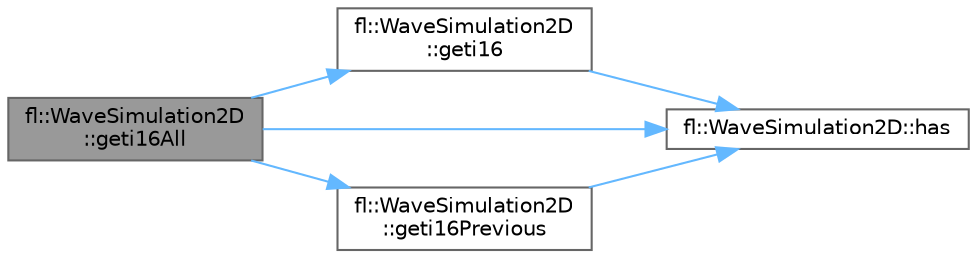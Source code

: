 digraph "fl::WaveSimulation2D::geti16All"
{
 // INTERACTIVE_SVG=YES
 // LATEX_PDF_SIZE
  bgcolor="transparent";
  edge [fontname=Helvetica,fontsize=10,labelfontname=Helvetica,labelfontsize=10];
  node [fontname=Helvetica,fontsize=10,shape=box,height=0.2,width=0.4];
  rankdir="LR";
  Node1 [id="Node000001",label="fl::WaveSimulation2D\l::geti16All",height=0.2,width=0.4,color="gray40", fillcolor="grey60", style="filled", fontcolor="black",tooltip=" "];
  Node1 -> Node2 [id="edge1_Node000001_Node000002",color="steelblue1",style="solid",tooltip=" "];
  Node2 [id="Node000002",label="fl::WaveSimulation2D\l::geti16",height=0.2,width=0.4,color="grey40", fillcolor="white", style="filled",URL="$da/d47/classfl_1_1_wave_simulation2_d_a1931e38c9c0908b6d8398a444af8af19.html#a1931e38c9c0908b6d8398a444af8af19",tooltip=" "];
  Node2 -> Node3 [id="edge2_Node000002_Node000003",color="steelblue1",style="solid",tooltip=" "];
  Node3 [id="Node000003",label="fl::WaveSimulation2D::has",height=0.2,width=0.4,color="grey40", fillcolor="white", style="filled",URL="$da/d47/classfl_1_1_wave_simulation2_d_acbdedef9000201675ce1b2d33288affe.html#acbdedef9000201675ce1b2d33288affe",tooltip=" "];
  Node1 -> Node4 [id="edge3_Node000001_Node000004",color="steelblue1",style="solid",tooltip=" "];
  Node4 [id="Node000004",label="fl::WaveSimulation2D\l::geti16Previous",height=0.2,width=0.4,color="grey40", fillcolor="white", style="filled",URL="$da/d47/classfl_1_1_wave_simulation2_d_af25bcd3331ba54940f928319340dfa01.html#af25bcd3331ba54940f928319340dfa01",tooltip=" "];
  Node4 -> Node3 [id="edge4_Node000004_Node000003",color="steelblue1",style="solid",tooltip=" "];
  Node1 -> Node3 [id="edge5_Node000001_Node000003",color="steelblue1",style="solid",tooltip=" "];
}
